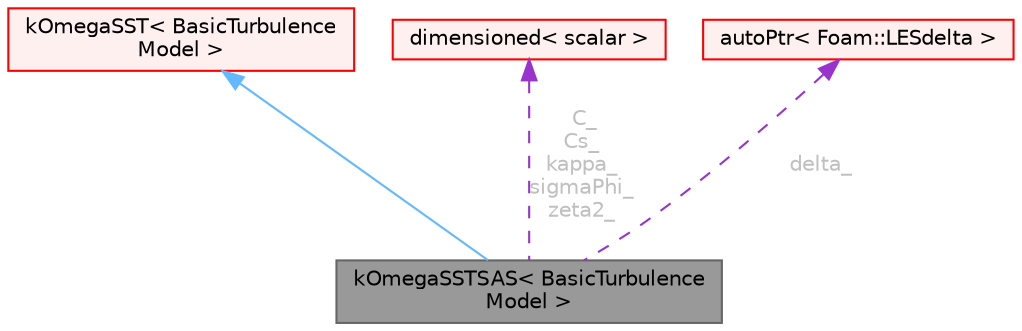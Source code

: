 digraph "kOmegaSSTSAS&lt; BasicTurbulenceModel &gt;"
{
 // LATEX_PDF_SIZE
  bgcolor="transparent";
  edge [fontname=Helvetica,fontsize=10,labelfontname=Helvetica,labelfontsize=10];
  node [fontname=Helvetica,fontsize=10,shape=box,height=0.2,width=0.4];
  Node1 [id="Node000001",label="kOmegaSSTSAS\< BasicTurbulence\lModel \>",height=0.2,width=0.4,color="gray40", fillcolor="grey60", style="filled", fontcolor="black",tooltip="Scale-adaptive URAS model based on the k-omega-SST RAS model."];
  Node2 -> Node1 [id="edge1_Node000001_Node000002",dir="back",color="steelblue1",style="solid",tooltip=" "];
  Node2 [id="Node000002",label="kOmegaSST\< BasicTurbulence\lModel \>",height=0.2,width=0.4,color="red", fillcolor="#FFF0F0", style="filled",URL="$classFoam_1_1RASModels_1_1kOmegaSST.html",tooltip="Implementation of the k-omega-SST turbulence model for incompressible and compressible flows."];
  Node25 -> Node1 [id="edge2_Node000001_Node000025",dir="back",color="darkorchid3",style="dashed",tooltip=" ",label=" C_\nCs_\nkappa_\nsigmaPhi_\nzeta2_",fontcolor="grey" ];
  Node25 [id="Node000025",label="dimensioned\< scalar \>",height=0.2,width=0.4,color="red", fillcolor="#FFF0F0", style="filled",URL="$classFoam_1_1dimensioned.html",tooltip=" "];
  Node30 -> Node1 [id="edge3_Node000001_Node000030",dir="back",color="darkorchid3",style="dashed",tooltip=" ",label=" delta_",fontcolor="grey" ];
  Node30 [id="Node000030",label="autoPtr\< Foam::LESdelta \>",height=0.2,width=0.4,color="red", fillcolor="#FFF0F0", style="filled",URL="$classFoam_1_1autoPtr.html",tooltip=" "];
}

